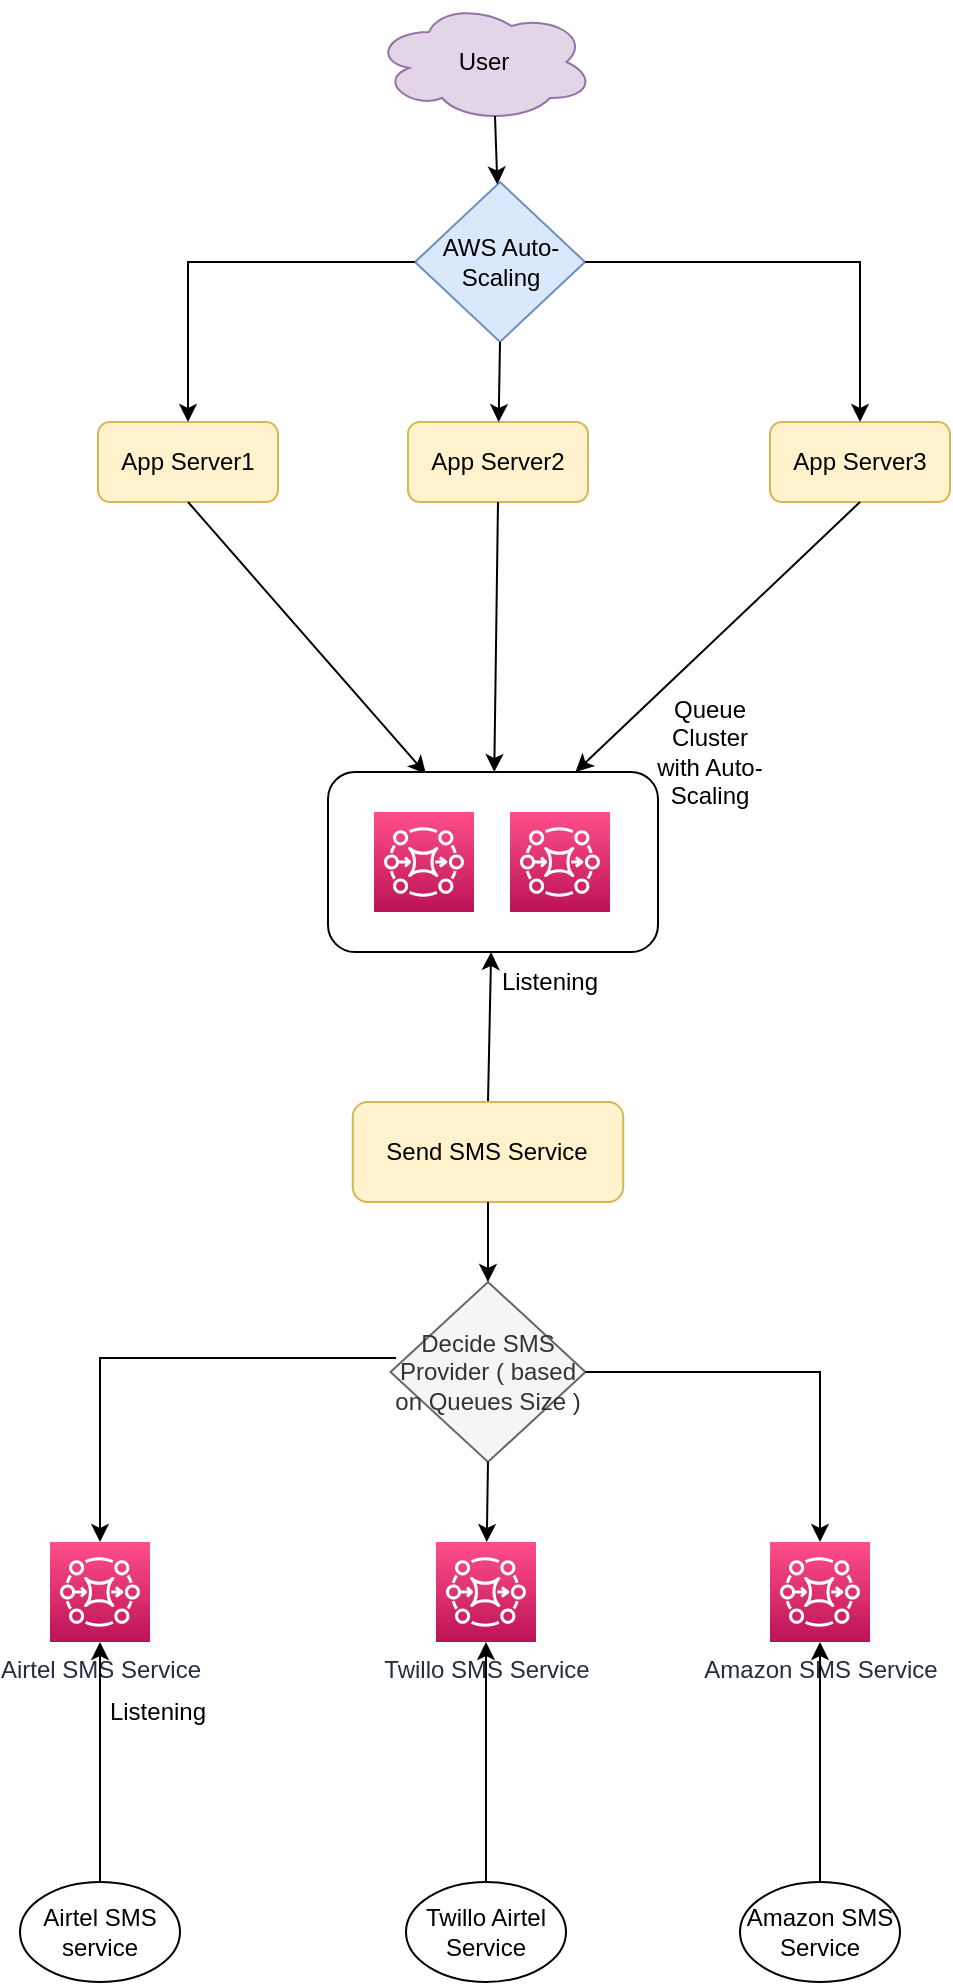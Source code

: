 <mxfile version="19.0.2" type="github">
  <diagram id="hSpV1MgLl40jB2ClibWX" name="Page-1">
    <mxGraphModel dx="786" dy="423" grid="1" gridSize="10" guides="1" tooltips="1" connect="1" arrows="1" fold="1" page="1" pageScale="1" pageWidth="850" pageHeight="1100" math="0" shadow="0">
      <root>
        <mxCell id="0" />
        <mxCell id="1" parent="0" />
        <mxCell id="RC4oqEELy3gwianFtOuK-1" value="User" style="ellipse;shape=cloud;whiteSpace=wrap;html=1;fillColor=#e1d5e7;strokeColor=#9673a6;" parent="1" vertex="1">
          <mxGeometry x="332" y="20" width="110" height="60" as="geometry" />
        </mxCell>
        <mxCell id="RC4oqEELy3gwianFtOuK-3" value="App Server1" style="rounded=1;whiteSpace=wrap;html=1;fillColor=#fff2cc;strokeColor=#d6b656;" parent="1" vertex="1">
          <mxGeometry x="194" y="230" width="90" height="40" as="geometry" />
        </mxCell>
        <mxCell id="RC4oqEELy3gwianFtOuK-4" value="AWS Auto-Scaling" style="rhombus;whiteSpace=wrap;html=1;fillColor=#dae8fc;strokeColor=#6c8ebf;" parent="1" vertex="1">
          <mxGeometry x="352.5" y="110" width="85" height="80" as="geometry" />
        </mxCell>
        <mxCell id="RC4oqEELy3gwianFtOuK-5" value="" style="endArrow=classic;html=1;rounded=0;exitX=0;exitY=0.5;exitDx=0;exitDy=0;entryX=0.5;entryY=0;entryDx=0;entryDy=0;edgeStyle=orthogonalEdgeStyle;" parent="1" source="RC4oqEELy3gwianFtOuK-4" target="RC4oqEELy3gwianFtOuK-3" edge="1">
          <mxGeometry width="50" height="50" relative="1" as="geometry">
            <mxPoint x="380" y="240" as="sourcePoint" />
            <mxPoint x="430" y="190" as="targetPoint" />
          </mxGeometry>
        </mxCell>
        <mxCell id="RC4oqEELy3gwianFtOuK-6" value="" style="endArrow=classic;html=1;rounded=0;exitX=0.55;exitY=0.95;exitDx=0;exitDy=0;exitPerimeter=0;" parent="1" source="RC4oqEELy3gwianFtOuK-1" target="RC4oqEELy3gwianFtOuK-4" edge="1">
          <mxGeometry width="50" height="50" relative="1" as="geometry">
            <mxPoint x="380" y="240" as="sourcePoint" />
            <mxPoint x="430" y="190" as="targetPoint" />
          </mxGeometry>
        </mxCell>
        <mxCell id="RC4oqEELy3gwianFtOuK-7" value="App Server2" style="rounded=1;whiteSpace=wrap;html=1;fillColor=#fff2cc;strokeColor=#d6b656;" parent="1" vertex="1">
          <mxGeometry x="349" y="230" width="90" height="40" as="geometry" />
        </mxCell>
        <mxCell id="RC4oqEELy3gwianFtOuK-8" value="" style="endArrow=classic;html=1;rounded=0;exitX=0.5;exitY=1;exitDx=0;exitDy=0;" parent="1" source="RC4oqEELy3gwianFtOuK-4" target="RC4oqEELy3gwianFtOuK-7" edge="1">
          <mxGeometry width="50" height="50" relative="1" as="geometry">
            <mxPoint x="380" y="240" as="sourcePoint" />
            <mxPoint x="430" y="190" as="targetPoint" />
          </mxGeometry>
        </mxCell>
        <mxCell id="RC4oqEELy3gwianFtOuK-9" value="App Server3" style="rounded=1;whiteSpace=wrap;html=1;fillColor=#fff2cc;strokeColor=#d6b656;" parent="1" vertex="1">
          <mxGeometry x="530" y="230" width="90" height="40" as="geometry" />
        </mxCell>
        <mxCell id="RC4oqEELy3gwianFtOuK-10" value="" style="endArrow=classic;html=1;rounded=0;exitX=1;exitY=0.5;exitDx=0;exitDy=0;entryX=0.5;entryY=0;entryDx=0;entryDy=0;edgeStyle=orthogonalEdgeStyle;" parent="1" source="RC4oqEELy3gwianFtOuK-4" target="RC4oqEELy3gwianFtOuK-9" edge="1">
          <mxGeometry width="50" height="50" relative="1" as="geometry">
            <mxPoint x="380" y="240" as="sourcePoint" />
            <mxPoint x="430" y="190" as="targetPoint" />
          </mxGeometry>
        </mxCell>
        <mxCell id="RC4oqEELy3gwianFtOuK-12" value="Airtel SMS service" style="ellipse;whiteSpace=wrap;html=1;" parent="1" vertex="1">
          <mxGeometry x="155" y="960" width="80" height="50" as="geometry" />
        </mxCell>
        <mxCell id="RC4oqEELy3gwianFtOuK-13" value="Twillo Airtel Service" style="ellipse;whiteSpace=wrap;html=1;" parent="1" vertex="1">
          <mxGeometry x="348" y="960" width="80" height="50" as="geometry" />
        </mxCell>
        <mxCell id="RC4oqEELy3gwianFtOuK-14" value="" style="endArrow=classic;html=1;rounded=0;exitX=0.5;exitY=1;exitDx=0;exitDy=0;entryX=0.297;entryY=0.011;entryDx=0;entryDy=0;entryPerimeter=0;" parent="1" source="RC4oqEELy3gwianFtOuK-3" target="RC4oqEELy3gwianFtOuK-19" edge="1">
          <mxGeometry width="50" height="50" relative="1" as="geometry">
            <mxPoint x="380" y="450" as="sourcePoint" />
            <mxPoint x="364" y="365" as="targetPoint" />
          </mxGeometry>
        </mxCell>
        <mxCell id="RC4oqEELy3gwianFtOuK-15" value="" style="endArrow=classic;html=1;rounded=0;exitX=0.5;exitY=1;exitDx=0;exitDy=0;" parent="1" source="RC4oqEELy3gwianFtOuK-7" target="RC4oqEELy3gwianFtOuK-19" edge="1">
          <mxGeometry width="50" height="50" relative="1" as="geometry">
            <mxPoint x="249" y="280" as="sourcePoint" />
            <mxPoint x="394" y="400" as="targetPoint" />
          </mxGeometry>
        </mxCell>
        <mxCell id="RC4oqEELy3gwianFtOuK-16" value="" style="endArrow=classic;html=1;rounded=0;exitX=0.5;exitY=1;exitDx=0;exitDy=0;entryX=0.75;entryY=0;entryDx=0;entryDy=0;" parent="1" source="RC4oqEELy3gwianFtOuK-9" target="RC4oqEELy3gwianFtOuK-19" edge="1">
          <mxGeometry width="50" height="50" relative="1" as="geometry">
            <mxPoint x="404" y="280" as="sourcePoint" />
            <mxPoint x="424" y="365" as="targetPoint" />
          </mxGeometry>
        </mxCell>
        <mxCell id="RC4oqEELy3gwianFtOuK-19" value="" style="rounded=1;whiteSpace=wrap;html=1;" parent="1" vertex="1">
          <mxGeometry x="309" y="405" width="165" height="90" as="geometry" />
        </mxCell>
        <mxCell id="RC4oqEELy3gwianFtOuK-20" value="" style="sketch=0;points=[[0,0,0],[0.25,0,0],[0.5,0,0],[0.75,0,0],[1,0,0],[0,1,0],[0.25,1,0],[0.5,1,0],[0.75,1,0],[1,1,0],[0,0.25,0],[0,0.5,0],[0,0.75,0],[1,0.25,0],[1,0.5,0],[1,0.75,0]];outlineConnect=0;fontColor=#232F3E;gradientColor=#FF4F8B;gradientDirection=north;fillColor=#BC1356;strokeColor=#ffffff;dashed=0;verticalLabelPosition=bottom;verticalAlign=top;align=center;html=1;fontSize=12;fontStyle=0;aspect=fixed;shape=mxgraph.aws4.resourceIcon;resIcon=mxgraph.aws4.mq;" parent="1" vertex="1">
          <mxGeometry x="332" y="425" width="50" height="50" as="geometry" />
        </mxCell>
        <mxCell id="RC4oqEELy3gwianFtOuK-21" value="" style="sketch=0;points=[[0,0,0],[0.25,0,0],[0.5,0,0],[0.75,0,0],[1,0,0],[0,1,0],[0.25,1,0],[0.5,1,0],[0.75,1,0],[1,1,0],[0,0.25,0],[0,0.5,0],[0,0.75,0],[1,0.25,0],[1,0.5,0],[1,0.75,0]];outlineConnect=0;fontColor=#232F3E;gradientColor=#FF4F8B;gradientDirection=north;fillColor=#BC1356;strokeColor=#ffffff;dashed=0;verticalLabelPosition=bottom;verticalAlign=top;align=center;html=1;fontSize=12;fontStyle=0;aspect=fixed;shape=mxgraph.aws4.resourceIcon;resIcon=mxgraph.aws4.mq;" parent="1" vertex="1">
          <mxGeometry x="400" y="425" width="50" height="50" as="geometry" />
        </mxCell>
        <mxCell id="RC4oqEELy3gwianFtOuK-24" value="Queue Cluster with Auto-Scaling" style="text;html=1;strokeColor=none;fillColor=none;align=center;verticalAlign=middle;whiteSpace=wrap;rounded=0;" parent="1" vertex="1">
          <mxGeometry x="470" y="380" width="60" height="30" as="geometry" />
        </mxCell>
        <mxCell id="RC4oqEELy3gwianFtOuK-25" value="" style="endArrow=classic;html=1;rounded=0;exitX=0.5;exitY=0;exitDx=0;exitDy=0;" parent="1" source="RC4oqEELy3gwianFtOuK-27" target="RC4oqEELy3gwianFtOuK-19" edge="1">
          <mxGeometry width="50" height="50" relative="1" as="geometry">
            <mxPoint x="300" y="570" as="sourcePoint" />
            <mxPoint x="430" y="560" as="targetPoint" />
          </mxGeometry>
        </mxCell>
        <mxCell id="RC4oqEELy3gwianFtOuK-27" value="Send SMS Service" style="rounded=1;whiteSpace=wrap;html=1;fillColor=#fff2cc;strokeColor=#d6b656;" parent="1" vertex="1">
          <mxGeometry x="321.37" y="570" width="135.25" height="50" as="geometry" />
        </mxCell>
        <mxCell id="RC4oqEELy3gwianFtOuK-28" value="Airtel SMS Service" style="sketch=0;points=[[0,0,0],[0.25,0,0],[0.5,0,0],[0.75,0,0],[1,0,0],[0,1,0],[0.25,1,0],[0.5,1,0],[0.75,1,0],[1,1,0],[0,0.25,0],[0,0.5,0],[0,0.75,0],[1,0.25,0],[1,0.5,0],[1,0.75,0]];outlineConnect=0;fontColor=#232F3E;gradientColor=#FF4F8B;gradientDirection=north;fillColor=#BC1356;strokeColor=#ffffff;dashed=0;verticalLabelPosition=bottom;verticalAlign=top;align=center;html=1;fontSize=12;fontStyle=0;aspect=fixed;shape=mxgraph.aws4.resourceIcon;resIcon=mxgraph.aws4.mq;" parent="1" vertex="1">
          <mxGeometry x="170" y="790" width="50" height="50" as="geometry" />
        </mxCell>
        <mxCell id="RC4oqEELy3gwianFtOuK-29" value="" style="endArrow=classic;html=1;rounded=0;exitX=0.028;exitY=0.422;exitDx=0;exitDy=0;edgeStyle=orthogonalEdgeStyle;exitPerimeter=0;" parent="1" source="RC4oqEELy3gwianFtOuK-33" target="RC4oqEELy3gwianFtOuK-28" edge="1">
          <mxGeometry width="50" height="50" relative="1" as="geometry">
            <mxPoint x="380" y="730" as="sourcePoint" />
            <mxPoint x="430" y="680" as="targetPoint" />
          </mxGeometry>
        </mxCell>
        <mxCell id="RC4oqEELy3gwianFtOuK-30" value="Twillo SMS Service" style="sketch=0;points=[[0,0,0],[0.25,0,0],[0.5,0,0],[0.75,0,0],[1,0,0],[0,1,0],[0.25,1,0],[0.5,1,0],[0.75,1,0],[1,1,0],[0,0.25,0],[0,0.5,0],[0,0.75,0],[1,0.25,0],[1,0.5,0],[1,0.75,0]];outlineConnect=0;fontColor=#232F3E;gradientColor=#FF4F8B;gradientDirection=north;fillColor=#BC1356;strokeColor=#ffffff;dashed=0;verticalLabelPosition=bottom;verticalAlign=top;align=center;html=1;fontSize=12;fontStyle=0;aspect=fixed;shape=mxgraph.aws4.resourceIcon;resIcon=mxgraph.aws4.mq;" parent="1" vertex="1">
          <mxGeometry x="363" y="790" width="50" height="50" as="geometry" />
        </mxCell>
        <mxCell id="RC4oqEELy3gwianFtOuK-33" value="Decide SMS Provider ( based on Queues Size )" style="rhombus;whiteSpace=wrap;html=1;fillColor=#f5f5f5;fontColor=#333333;strokeColor=#666666;" parent="1" vertex="1">
          <mxGeometry x="340.24" y="660" width="97.5" height="90" as="geometry" />
        </mxCell>
        <mxCell id="RC4oqEELy3gwianFtOuK-34" value="" style="endArrow=classic;html=1;rounded=0;exitX=0.5;exitY=1;exitDx=0;exitDy=0;entryX=0.5;entryY=0;entryDx=0;entryDy=0;" parent="1" source="RC4oqEELy3gwianFtOuK-27" target="RC4oqEELy3gwianFtOuK-33" edge="1">
          <mxGeometry width="50" height="50" relative="1" as="geometry">
            <mxPoint x="380" y="800" as="sourcePoint" />
            <mxPoint x="430" y="750" as="targetPoint" />
          </mxGeometry>
        </mxCell>
        <mxCell id="RC4oqEELy3gwianFtOuK-35" value="" style="endArrow=classic;html=1;rounded=0;exitX=0.5;exitY=1;exitDx=0;exitDy=0;" parent="1" source="RC4oqEELy3gwianFtOuK-33" target="RC4oqEELy3gwianFtOuK-30" edge="1">
          <mxGeometry width="50" height="50" relative="1" as="geometry">
            <mxPoint x="380" y="750" as="sourcePoint" />
            <mxPoint x="430" y="700" as="targetPoint" />
          </mxGeometry>
        </mxCell>
        <mxCell id="RC4oqEELy3gwianFtOuK-36" value="Amazon SMS Service" style="sketch=0;points=[[0,0,0],[0.25,0,0],[0.5,0,0],[0.75,0,0],[1,0,0],[0,1,0],[0.25,1,0],[0.5,1,0],[0.75,1,0],[1,1,0],[0,0.25,0],[0,0.5,0],[0,0.75,0],[1,0.25,0],[1,0.5,0],[1,0.75,0]];outlineConnect=0;fontColor=#232F3E;gradientColor=#FF4F8B;gradientDirection=north;fillColor=#BC1356;strokeColor=#ffffff;dashed=0;verticalLabelPosition=bottom;verticalAlign=top;align=center;html=1;fontSize=12;fontStyle=0;aspect=fixed;shape=mxgraph.aws4.resourceIcon;resIcon=mxgraph.aws4.mq;" parent="1" vertex="1">
          <mxGeometry x="530" y="790" width="50" height="50" as="geometry" />
        </mxCell>
        <mxCell id="RC4oqEELy3gwianFtOuK-37" value="" style="endArrow=classic;html=1;rounded=0;exitX=1;exitY=0.5;exitDx=0;exitDy=0;entryX=0.5;entryY=0;entryDx=0;entryDy=0;entryPerimeter=0;edgeStyle=orthogonalEdgeStyle;" parent="1" source="RC4oqEELy3gwianFtOuK-33" target="RC4oqEELy3gwianFtOuK-36" edge="1">
          <mxGeometry width="50" height="50" relative="1" as="geometry">
            <mxPoint x="380" y="870" as="sourcePoint" />
            <mxPoint x="430" y="820" as="targetPoint" />
          </mxGeometry>
        </mxCell>
        <mxCell id="RC4oqEELy3gwianFtOuK-38" value="" style="endArrow=classic;html=1;rounded=0;exitX=0.5;exitY=0;exitDx=0;exitDy=0;entryX=0.5;entryY=1;entryDx=0;entryDy=0;entryPerimeter=0;" parent="1" source="RC4oqEELy3gwianFtOuK-12" target="RC4oqEELy3gwianFtOuK-28" edge="1">
          <mxGeometry width="50" height="50" relative="1" as="geometry">
            <mxPoint x="380" y="910" as="sourcePoint" />
            <mxPoint x="430" y="860" as="targetPoint" />
          </mxGeometry>
        </mxCell>
        <mxCell id="RC4oqEELy3gwianFtOuK-40" value="" style="endArrow=classic;html=1;rounded=0;exitX=0.5;exitY=0;exitDx=0;exitDy=0;entryX=0.5;entryY=1;entryDx=0;entryDy=0;entryPerimeter=0;" parent="1" source="RC4oqEELy3gwianFtOuK-13" target="RC4oqEELy3gwianFtOuK-30" edge="1">
          <mxGeometry width="50" height="50" relative="1" as="geometry">
            <mxPoint x="380" y="910" as="sourcePoint" />
            <mxPoint x="430" y="860" as="targetPoint" />
          </mxGeometry>
        </mxCell>
        <mxCell id="RC4oqEELy3gwianFtOuK-41" value="Amazon SMS Service" style="ellipse;whiteSpace=wrap;html=1;" parent="1" vertex="1">
          <mxGeometry x="515" y="960" width="80" height="50" as="geometry" />
        </mxCell>
        <mxCell id="RC4oqEELy3gwianFtOuK-42" value="" style="endArrow=classic;html=1;rounded=0;entryX=0.5;entryY=1;entryDx=0;entryDy=0;entryPerimeter=0;" parent="1" source="RC4oqEELy3gwianFtOuK-41" target="RC4oqEELy3gwianFtOuK-36" edge="1">
          <mxGeometry width="50" height="50" relative="1" as="geometry">
            <mxPoint x="550" y="950" as="sourcePoint" />
            <mxPoint x="430" y="860" as="targetPoint" />
          </mxGeometry>
        </mxCell>
        <mxCell id="hsocOPPATjzEpRB6f7Aq-1" value="Listening" style="text;html=1;strokeColor=none;fillColor=none;align=center;verticalAlign=middle;whiteSpace=wrap;rounded=0;" vertex="1" parent="1">
          <mxGeometry x="194" y="860" width="60" height="30" as="geometry" />
        </mxCell>
        <mxCell id="hsocOPPATjzEpRB6f7Aq-2" value="Listening" style="text;html=1;strokeColor=none;fillColor=none;align=center;verticalAlign=middle;whiteSpace=wrap;rounded=0;" vertex="1" parent="1">
          <mxGeometry x="390" y="495" width="60" height="30" as="geometry" />
        </mxCell>
      </root>
    </mxGraphModel>
  </diagram>
</mxfile>
